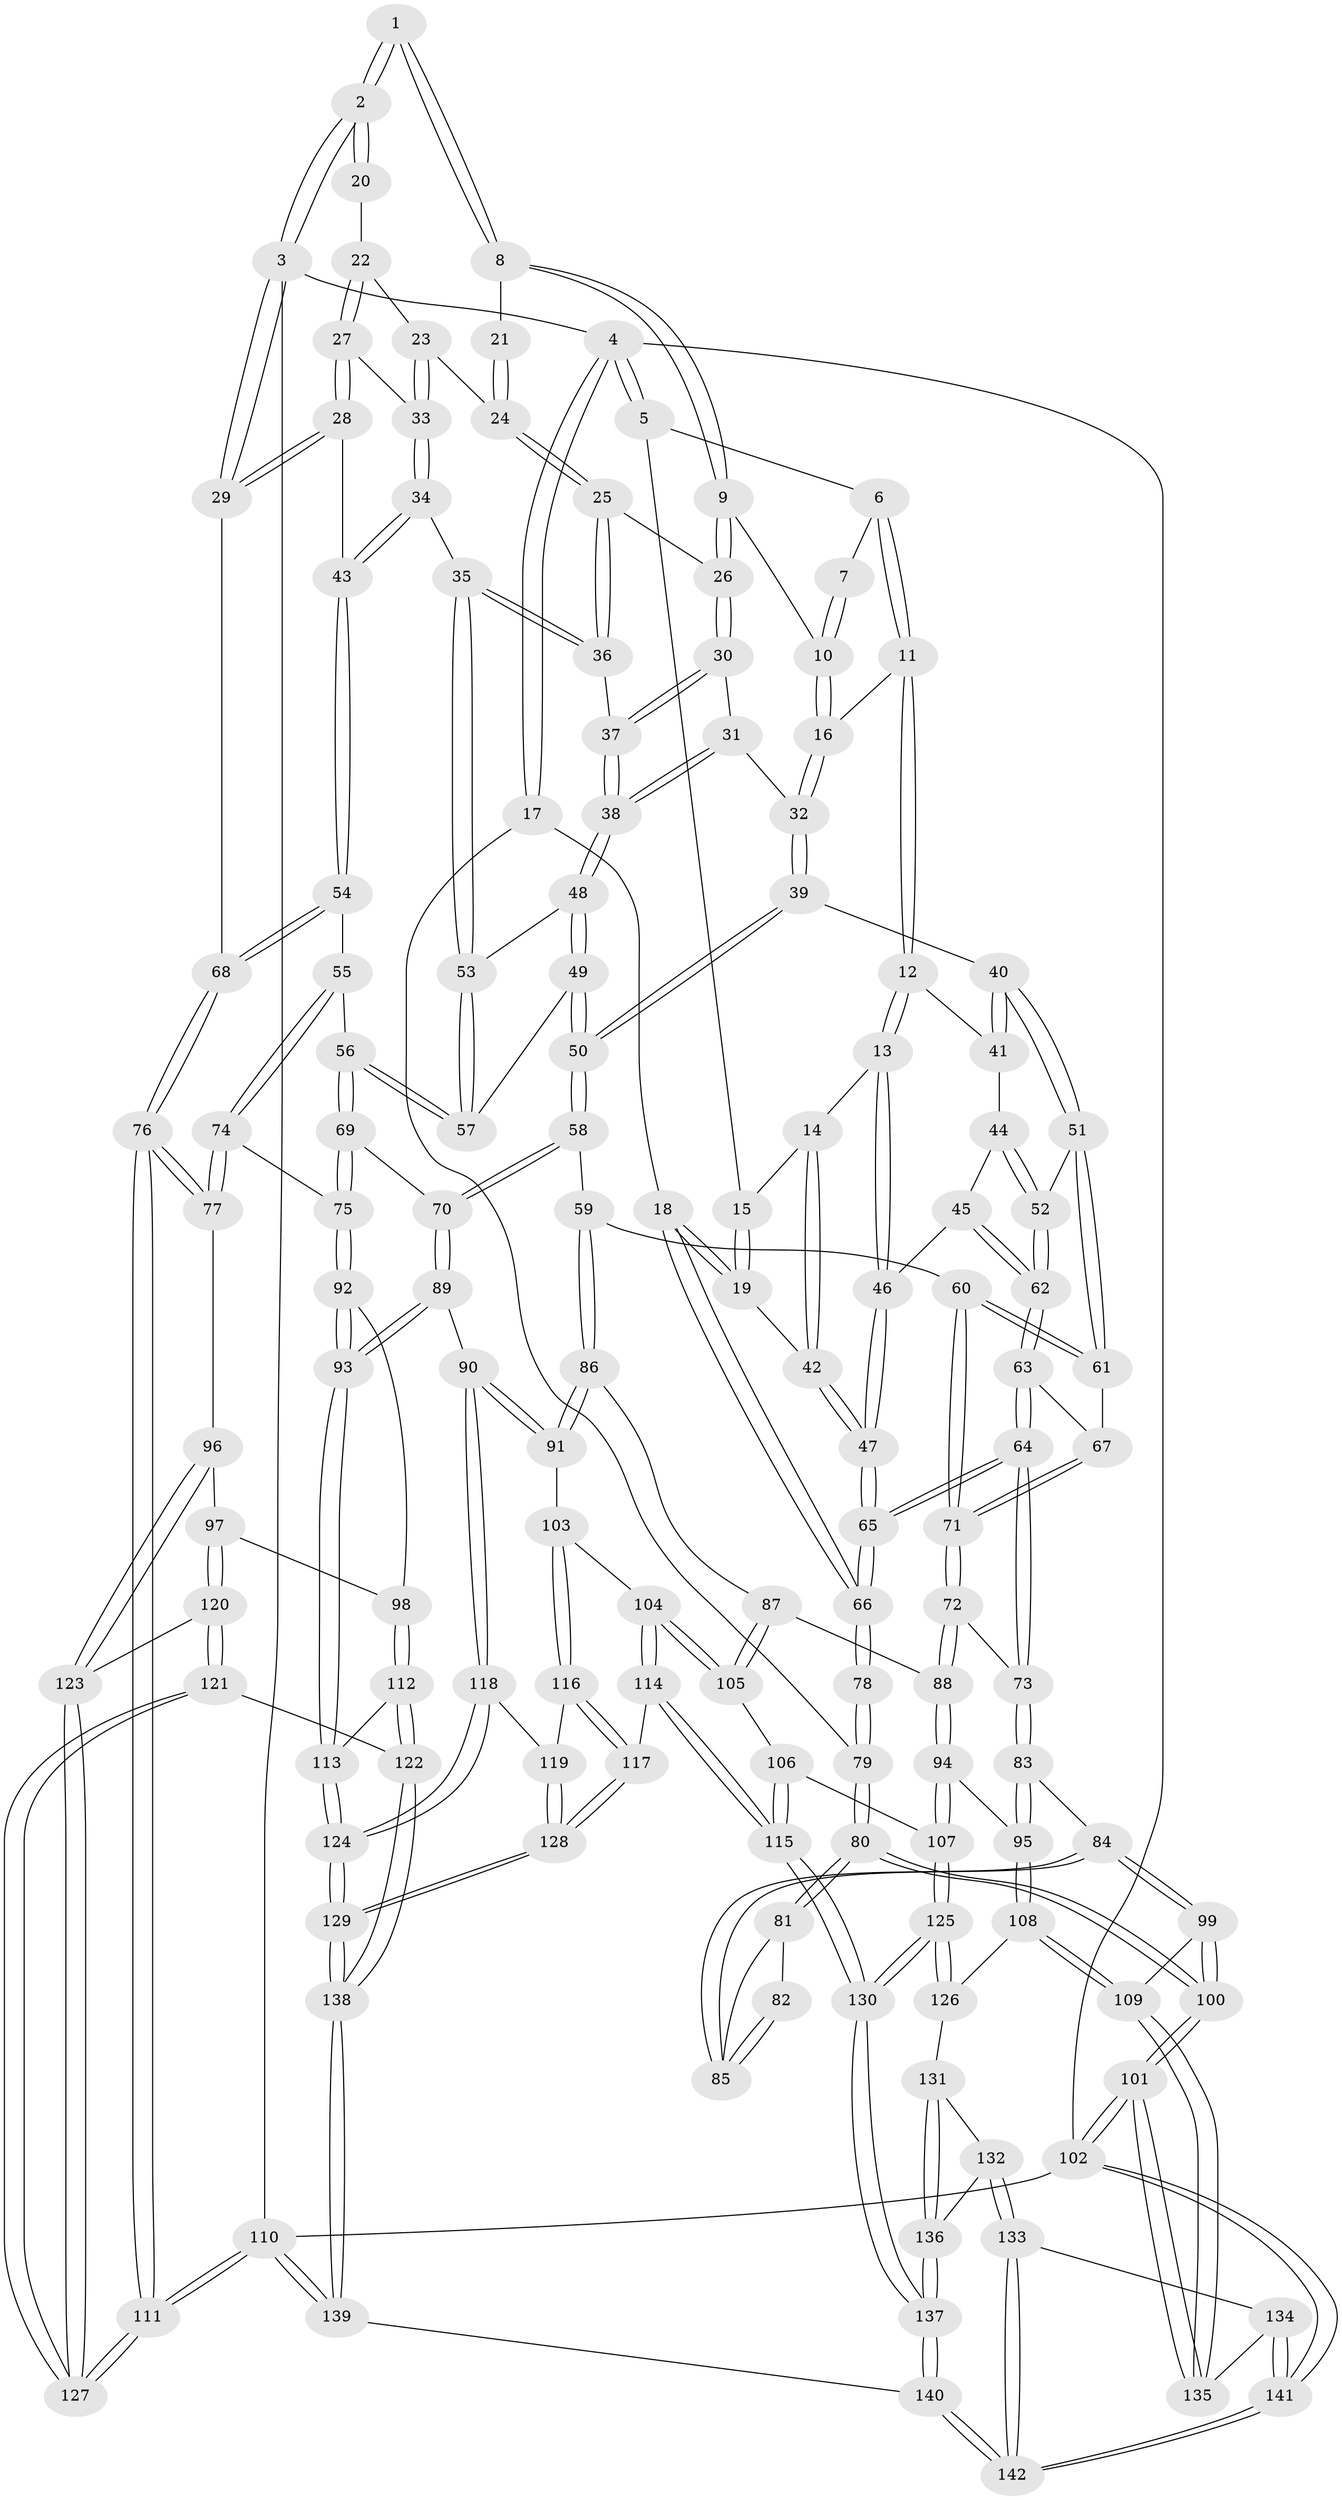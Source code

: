// Generated by graph-tools (version 1.1) at 2025/27/03/15/25 16:27:57]
// undirected, 142 vertices, 352 edges
graph export_dot {
graph [start="1"]
  node [color=gray90,style=filled];
  1 [pos="+0.7345503244419967+0"];
  2 [pos="+1+0"];
  3 [pos="+1+0"];
  4 [pos="+0+0"];
  5 [pos="+0.3155792340877367+0"];
  6 [pos="+0.4086494624678321+0"];
  7 [pos="+0.4114631780119464+0"];
  8 [pos="+0.7323702168788108+0.029412041401855795"];
  9 [pos="+0.7055163154928196+0.08703325972271816"];
  10 [pos="+0.674436795874739+0.09032858689580299"];
  11 [pos="+0.4636851462467821+0.11580482035305494"];
  12 [pos="+0.328236978068746+0.19266128447826666"];
  13 [pos="+0.2752212330498889+0.1976477321020816"];
  14 [pos="+0.2604616277049984+0.1899818085697688"];
  15 [pos="+0.23981035539252674+0"];
  16 [pos="+0.4909049054545983+0.13536893161145522"];
  17 [pos="+0+0.14751136976137064"];
  18 [pos="+0+0.16501723787457095"];
  19 [pos="+0+0.19128114648048938"];
  20 [pos="+0.9258475826203054+0.05990823329532575"];
  21 [pos="+0.8899309870300764+0.06911425864141524"];
  22 [pos="+0.938194235383051+0.15349831706373152"];
  23 [pos="+0.8501877359296813+0.18115332130500264"];
  24 [pos="+0.8295931281153902+0.1675039303070845"];
  25 [pos="+0.7959969572397054+0.16766114955638486"];
  26 [pos="+0.7237479020503903+0.1310821630357019"];
  27 [pos="+0.9916295899318924+0.22210246415582371"];
  28 [pos="+1+0.2557714608172625"];
  29 [pos="+1+0.2540973968566695"];
  30 [pos="+0.7054541440131801+0.1862040631029766"];
  31 [pos="+0.6355849207257409+0.22453075330206843"];
  32 [pos="+0.5288723235042836+0.2350538684100405"];
  33 [pos="+0.8792466788495762+0.2404144135887829"];
  34 [pos="+0.8442355913244078+0.3046140998434082"];
  35 [pos="+0.8369937544327639+0.3041866810641414"];
  36 [pos="+0.7958835167760218+0.28112000682294563"];
  37 [pos="+0.723811034554791+0.28412881817820435"];
  38 [pos="+0.6912953007872699+0.32225000220802713"];
  39 [pos="+0.5296939999473274+0.27813742728466867"];
  40 [pos="+0.4433728109790358+0.33252430570989217"];
  41 [pos="+0.3662469761886415+0.269396955128747"];
  42 [pos="+0+0.20165081318977282"];
  43 [pos="+0.9038136717171265+0.36302775041921165"];
  44 [pos="+0.3505808060596528+0.32669335720432635"];
  45 [pos="+0.28934228551804286+0.3582445898056724"];
  46 [pos="+0.26242938325658055+0.3249390279643551"];
  47 [pos="+0.15236550394160148+0.36753164217847306"];
  48 [pos="+0.6832262904881591+0.3366493770080451"];
  49 [pos="+0.6389986478342868+0.383959173040234"];
  50 [pos="+0.6238336808329537+0.3947241186638691"];
  51 [pos="+0.4231858418935302+0.37104115315469754"];
  52 [pos="+0.4139470355282748+0.37108018527552933"];
  53 [pos="+0.7898691057712524+0.3607669135875381"];
  54 [pos="+0.9018929722444711+0.40830786119302886"];
  55 [pos="+0.8627918611194849+0.4610294376196981"];
  56 [pos="+0.8317206000229093+0.4649648987598351"];
  57 [pos="+0.7882709239719768+0.4028647890655736"];
  58 [pos="+0.6058128313038282+0.5124344233531728"];
  59 [pos="+0.5280020413604715+0.5313376572295802"];
  60 [pos="+0.4881690945371538+0.5105366908359914"];
  61 [pos="+0.4627017457397472+0.4915397301756322"];
  62 [pos="+0.3043401863119143+0.40417825881823655"];
  63 [pos="+0.2971250138276487+0.4376002088487858"];
  64 [pos="+0.17165669018276508+0.5213957735934995"];
  65 [pos="+0.16938859047615978+0.5198760439016077"];
  66 [pos="+0.1212711086920114+0.5188158971629135"];
  67 [pos="+0.3741304024605672+0.48590366218219677"];
  68 [pos="+1+0.5157406684621311"];
  69 [pos="+0.7511102044070243+0.5192604659359865"];
  70 [pos="+0.6415283263034438+0.538777160438973"];
  71 [pos="+0.28263636286049276+0.6165323752271089"];
  72 [pos="+0.27905920901308645+0.6199932609728194"];
  73 [pos="+0.1971931179335931+0.5760905419763035"];
  74 [pos="+0.9590604477158227+0.6086395415068003"];
  75 [pos="+0.8769492283339327+0.6430039465970814"];
  76 [pos="+1+0.6229668449418259"];
  77 [pos="+1+0.6340251194869828"];
  78 [pos="+0.09970856286210185+0.5274837364464182"];
  79 [pos="+0+0.49620015442150706"];
  80 [pos="+0+0.6675672662976758"];
  81 [pos="+0.009346728957724166+0.6248241699409667"];
  82 [pos="+0.06119631084599781+0.570904502948538"];
  83 [pos="+0.1268498458721174+0.6959185838775264"];
  84 [pos="+0.08786519914782831+0.6923206212016658"];
  85 [pos="+0.08216022644465423+0.6870425033804279"];
  86 [pos="+0.48230363772242724+0.6185284323813449"];
  87 [pos="+0.35117922964767423+0.6744135810897277"];
  88 [pos="+0.30984808260883195+0.6635185698329792"];
  89 [pos="+0.6955092097377753+0.707901607932438"];
  90 [pos="+0.66306475281076+0.731329657587267"];
  91 [pos="+0.5090615507488225+0.7278621943839231"];
  92 [pos="+0.8557159875693714+0.6654055233985404"];
  93 [pos="+0.7311004884785965+0.7241130414668634"];
  94 [pos="+0.2705996079864354+0.7473339661474845"];
  95 [pos="+0.14671260317025822+0.7634934717612568"];
  96 [pos="+1+0.6730333249153686"];
  97 [pos="+0.9186808277658405+0.7820400856125743"];
  98 [pos="+0.8982348409747012+0.7759062754236989"];
  99 [pos="+0+0.7705149556858641"];
  100 [pos="+0+0.767001651461228"];
  101 [pos="+0+0.9449965326769953"];
  102 [pos="+0+1"];
  103 [pos="+0.4926455002648369+0.7578758110750867"];
  104 [pos="+0.4096069235117605+0.7666889346279283"];
  105 [pos="+0.40079441944213784+0.7619620908665024"];
  106 [pos="+0.3657123499880767+0.7889276049076954"];
  107 [pos="+0.29113347908638837+0.8213681713682257"];
  108 [pos="+0.13133998194471774+0.817041233417675"];
  109 [pos="+0.10578853841770962+0.8321373957147341"];
  110 [pos="+1+1"];
  111 [pos="+1+1"];
  112 [pos="+0.7870043508558445+0.8299982272064258"];
  113 [pos="+0.7791491166417518+0.8206347922478506"];
  114 [pos="+0.41917386489030156+0.8758239310525381"];
  115 [pos="+0.38057346142066545+0.8962500856848106"];
  116 [pos="+0.4931392404236076+0.7593640080677404"];
  117 [pos="+0.49404624977837847+0.8807034074690279"];
  118 [pos="+0.6189601931090041+0.813979068035086"];
  119 [pos="+0.584426137574017+0.819254369502286"];
  120 [pos="+0.930634084359898+0.8266452725503108"];
  121 [pos="+0.8181126173668618+0.89296655350825"];
  122 [pos="+0.8068945247194286+0.8907512859781448"];
  123 [pos="+0.9568598453082541+0.8480776713317661"];
  124 [pos="+0.6357868087778334+0.8892026015258095"];
  125 [pos="+0.28560653352842685+0.8524701998325621"];
  126 [pos="+0.15336587271475896+0.8311213195856131"];
  127 [pos="+1+0.9956023536398523"];
  128 [pos="+0.4975376262275435+0.8833954776011543"];
  129 [pos="+0.6071289128952522+1"];
  130 [pos="+0.3192622483362356+0.9383126189233582"];
  131 [pos="+0.17519934640515064+0.8802200521850854"];
  132 [pos="+0.1641884259273389+0.9571561107673333"];
  133 [pos="+0.1404754610234539+0.9689644338833601"];
  134 [pos="+0.08301415274022671+0.913750261824743"];
  135 [pos="+0.07944482898595481+0.904999363942231"];
  136 [pos="+0.26122663539993163+0.945819566659041"];
  137 [pos="+0.3158616786813099+0.9522837272717998"];
  138 [pos="+0.6263777113604515+1"];
  139 [pos="+0.6211415890248506+1"];
  140 [pos="+0.3815168098414636+1"];
  141 [pos="+0+1"];
  142 [pos="+0.10474892870017878+1"];
  1 -- 2;
  1 -- 2;
  1 -- 8;
  1 -- 8;
  2 -- 3;
  2 -- 3;
  2 -- 20;
  2 -- 20;
  3 -- 4;
  3 -- 29;
  3 -- 29;
  3 -- 110;
  4 -- 5;
  4 -- 5;
  4 -- 17;
  4 -- 17;
  4 -- 102;
  5 -- 6;
  5 -- 15;
  6 -- 7;
  6 -- 11;
  6 -- 11;
  7 -- 10;
  7 -- 10;
  8 -- 9;
  8 -- 9;
  8 -- 21;
  9 -- 10;
  9 -- 26;
  9 -- 26;
  10 -- 16;
  10 -- 16;
  11 -- 12;
  11 -- 12;
  11 -- 16;
  12 -- 13;
  12 -- 13;
  12 -- 41;
  13 -- 14;
  13 -- 46;
  13 -- 46;
  14 -- 15;
  14 -- 42;
  14 -- 42;
  15 -- 19;
  15 -- 19;
  16 -- 32;
  16 -- 32;
  17 -- 18;
  17 -- 79;
  18 -- 19;
  18 -- 19;
  18 -- 66;
  18 -- 66;
  19 -- 42;
  20 -- 22;
  21 -- 24;
  21 -- 24;
  22 -- 23;
  22 -- 27;
  22 -- 27;
  23 -- 24;
  23 -- 33;
  23 -- 33;
  24 -- 25;
  24 -- 25;
  25 -- 26;
  25 -- 36;
  25 -- 36;
  26 -- 30;
  26 -- 30;
  27 -- 28;
  27 -- 28;
  27 -- 33;
  28 -- 29;
  28 -- 29;
  28 -- 43;
  29 -- 68;
  30 -- 31;
  30 -- 37;
  30 -- 37;
  31 -- 32;
  31 -- 38;
  31 -- 38;
  32 -- 39;
  32 -- 39;
  33 -- 34;
  33 -- 34;
  34 -- 35;
  34 -- 43;
  34 -- 43;
  35 -- 36;
  35 -- 36;
  35 -- 53;
  35 -- 53;
  36 -- 37;
  37 -- 38;
  37 -- 38;
  38 -- 48;
  38 -- 48;
  39 -- 40;
  39 -- 50;
  39 -- 50;
  40 -- 41;
  40 -- 41;
  40 -- 51;
  40 -- 51;
  41 -- 44;
  42 -- 47;
  42 -- 47;
  43 -- 54;
  43 -- 54;
  44 -- 45;
  44 -- 52;
  44 -- 52;
  45 -- 46;
  45 -- 62;
  45 -- 62;
  46 -- 47;
  46 -- 47;
  47 -- 65;
  47 -- 65;
  48 -- 49;
  48 -- 49;
  48 -- 53;
  49 -- 50;
  49 -- 50;
  49 -- 57;
  50 -- 58;
  50 -- 58;
  51 -- 52;
  51 -- 61;
  51 -- 61;
  52 -- 62;
  52 -- 62;
  53 -- 57;
  53 -- 57;
  54 -- 55;
  54 -- 68;
  54 -- 68;
  55 -- 56;
  55 -- 74;
  55 -- 74;
  56 -- 57;
  56 -- 57;
  56 -- 69;
  56 -- 69;
  58 -- 59;
  58 -- 70;
  58 -- 70;
  59 -- 60;
  59 -- 86;
  59 -- 86;
  60 -- 61;
  60 -- 61;
  60 -- 71;
  60 -- 71;
  61 -- 67;
  62 -- 63;
  62 -- 63;
  63 -- 64;
  63 -- 64;
  63 -- 67;
  64 -- 65;
  64 -- 65;
  64 -- 73;
  64 -- 73;
  65 -- 66;
  65 -- 66;
  66 -- 78;
  66 -- 78;
  67 -- 71;
  67 -- 71;
  68 -- 76;
  68 -- 76;
  69 -- 70;
  69 -- 75;
  69 -- 75;
  70 -- 89;
  70 -- 89;
  71 -- 72;
  71 -- 72;
  72 -- 73;
  72 -- 88;
  72 -- 88;
  73 -- 83;
  73 -- 83;
  74 -- 75;
  74 -- 77;
  74 -- 77;
  75 -- 92;
  75 -- 92;
  76 -- 77;
  76 -- 77;
  76 -- 111;
  76 -- 111;
  77 -- 96;
  78 -- 79;
  78 -- 79;
  79 -- 80;
  79 -- 80;
  80 -- 81;
  80 -- 81;
  80 -- 100;
  80 -- 100;
  81 -- 82;
  81 -- 85;
  82 -- 85;
  82 -- 85;
  83 -- 84;
  83 -- 95;
  83 -- 95;
  84 -- 85;
  84 -- 85;
  84 -- 99;
  84 -- 99;
  86 -- 87;
  86 -- 91;
  86 -- 91;
  87 -- 88;
  87 -- 105;
  87 -- 105;
  88 -- 94;
  88 -- 94;
  89 -- 90;
  89 -- 93;
  89 -- 93;
  90 -- 91;
  90 -- 91;
  90 -- 118;
  90 -- 118;
  91 -- 103;
  92 -- 93;
  92 -- 93;
  92 -- 98;
  93 -- 113;
  93 -- 113;
  94 -- 95;
  94 -- 107;
  94 -- 107;
  95 -- 108;
  95 -- 108;
  96 -- 97;
  96 -- 123;
  96 -- 123;
  97 -- 98;
  97 -- 120;
  97 -- 120;
  98 -- 112;
  98 -- 112;
  99 -- 100;
  99 -- 100;
  99 -- 109;
  100 -- 101;
  100 -- 101;
  101 -- 102;
  101 -- 102;
  101 -- 135;
  101 -- 135;
  102 -- 141;
  102 -- 141;
  102 -- 110;
  103 -- 104;
  103 -- 116;
  103 -- 116;
  104 -- 105;
  104 -- 105;
  104 -- 114;
  104 -- 114;
  105 -- 106;
  106 -- 107;
  106 -- 115;
  106 -- 115;
  107 -- 125;
  107 -- 125;
  108 -- 109;
  108 -- 109;
  108 -- 126;
  109 -- 135;
  109 -- 135;
  110 -- 111;
  110 -- 111;
  110 -- 139;
  110 -- 139;
  111 -- 127;
  111 -- 127;
  112 -- 113;
  112 -- 122;
  112 -- 122;
  113 -- 124;
  113 -- 124;
  114 -- 115;
  114 -- 115;
  114 -- 117;
  115 -- 130;
  115 -- 130;
  116 -- 117;
  116 -- 117;
  116 -- 119;
  117 -- 128;
  117 -- 128;
  118 -- 119;
  118 -- 124;
  118 -- 124;
  119 -- 128;
  119 -- 128;
  120 -- 121;
  120 -- 121;
  120 -- 123;
  121 -- 122;
  121 -- 127;
  121 -- 127;
  122 -- 138;
  122 -- 138;
  123 -- 127;
  123 -- 127;
  124 -- 129;
  124 -- 129;
  125 -- 126;
  125 -- 126;
  125 -- 130;
  125 -- 130;
  126 -- 131;
  128 -- 129;
  128 -- 129;
  129 -- 138;
  129 -- 138;
  130 -- 137;
  130 -- 137;
  131 -- 132;
  131 -- 136;
  131 -- 136;
  132 -- 133;
  132 -- 133;
  132 -- 136;
  133 -- 134;
  133 -- 142;
  133 -- 142;
  134 -- 135;
  134 -- 141;
  134 -- 141;
  136 -- 137;
  136 -- 137;
  137 -- 140;
  137 -- 140;
  138 -- 139;
  138 -- 139;
  139 -- 140;
  140 -- 142;
  140 -- 142;
  141 -- 142;
  141 -- 142;
}
